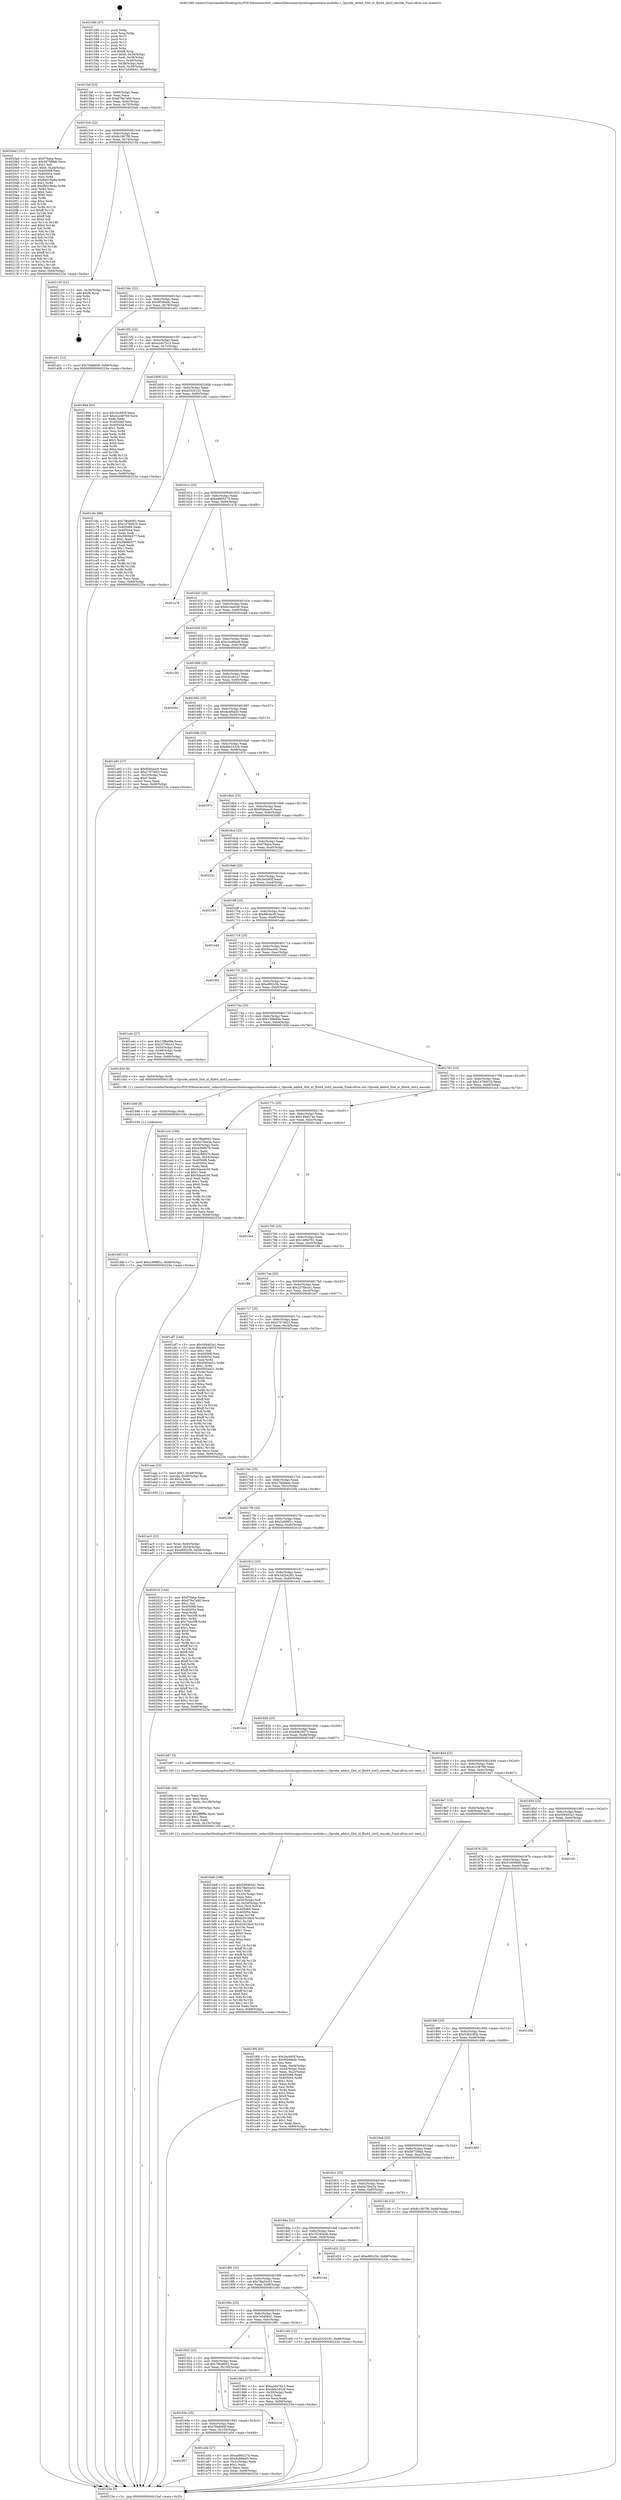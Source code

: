 digraph "0x401580" {
  label = "0x401580 (/mnt/c/Users/mathe/Desktop/tcc/POCII/binaries/extr_radare2librasmarchxtensagnuxtensa-modules.c_Opcode_addx4_Slot_xt_flix64_slot2_encode_Final-ollvm.out::main(0))"
  labelloc = "t"
  node[shape=record]

  Entry [label="",width=0.3,height=0.3,shape=circle,fillcolor=black,style=filled]
  "0x4015af" [label="{
     0x4015af [23]\l
     | [instrs]\l
     &nbsp;&nbsp;0x4015af \<+3\>: mov -0x68(%rbp),%eax\l
     &nbsp;&nbsp;0x4015b2 \<+2\>: mov %eax,%ecx\l
     &nbsp;&nbsp;0x4015b4 \<+6\>: sub $0x878a7a80,%ecx\l
     &nbsp;&nbsp;0x4015ba \<+3\>: mov %eax,-0x6c(%rbp)\l
     &nbsp;&nbsp;0x4015bd \<+3\>: mov %ecx,-0x70(%rbp)\l
     &nbsp;&nbsp;0x4015c0 \<+6\>: je 00000000004020ad \<main+0xb2d\>\l
  }"]
  "0x4020ad" [label="{
     0x4020ad [151]\l
     | [instrs]\l
     &nbsp;&nbsp;0x4020ad \<+5\>: mov $0xf79aba,%eax\l
     &nbsp;&nbsp;0x4020b2 \<+5\>: mov $0x5675f9ab,%ecx\l
     &nbsp;&nbsp;0x4020b7 \<+2\>: mov $0x1,%dl\l
     &nbsp;&nbsp;0x4020b9 \<+7\>: movl $0x0,-0x34(%rbp)\l
     &nbsp;&nbsp;0x4020c0 \<+7\>: mov 0x405068,%esi\l
     &nbsp;&nbsp;0x4020c7 \<+7\>: mov 0x405054,%edi\l
     &nbsp;&nbsp;0x4020ce \<+3\>: mov %esi,%r8d\l
     &nbsp;&nbsp;0x4020d1 \<+7\>: sub $0x6b019a4a,%r8d\l
     &nbsp;&nbsp;0x4020d8 \<+4\>: sub $0x1,%r8d\l
     &nbsp;&nbsp;0x4020dc \<+7\>: add $0x6b019a4a,%r8d\l
     &nbsp;&nbsp;0x4020e3 \<+4\>: imul %r8d,%esi\l
     &nbsp;&nbsp;0x4020e7 \<+3\>: and $0x1,%esi\l
     &nbsp;&nbsp;0x4020ea \<+3\>: cmp $0x0,%esi\l
     &nbsp;&nbsp;0x4020ed \<+4\>: sete %r9b\l
     &nbsp;&nbsp;0x4020f1 \<+3\>: cmp $0xa,%edi\l
     &nbsp;&nbsp;0x4020f4 \<+4\>: setl %r10b\l
     &nbsp;&nbsp;0x4020f8 \<+3\>: mov %r9b,%r11b\l
     &nbsp;&nbsp;0x4020fb \<+4\>: xor $0xff,%r11b\l
     &nbsp;&nbsp;0x4020ff \<+3\>: mov %r10b,%bl\l
     &nbsp;&nbsp;0x402102 \<+3\>: xor $0xff,%bl\l
     &nbsp;&nbsp;0x402105 \<+3\>: xor $0x0,%dl\l
     &nbsp;&nbsp;0x402108 \<+3\>: mov %r11b,%r14b\l
     &nbsp;&nbsp;0x40210b \<+4\>: and $0x0,%r14b\l
     &nbsp;&nbsp;0x40210f \<+3\>: and %dl,%r9b\l
     &nbsp;&nbsp;0x402112 \<+3\>: mov %bl,%r15b\l
     &nbsp;&nbsp;0x402115 \<+4\>: and $0x0,%r15b\l
     &nbsp;&nbsp;0x402119 \<+3\>: and %dl,%r10b\l
     &nbsp;&nbsp;0x40211c \<+3\>: or %r9b,%r14b\l
     &nbsp;&nbsp;0x40211f \<+3\>: or %r10b,%r15b\l
     &nbsp;&nbsp;0x402122 \<+3\>: xor %r15b,%r14b\l
     &nbsp;&nbsp;0x402125 \<+3\>: or %bl,%r11b\l
     &nbsp;&nbsp;0x402128 \<+4\>: xor $0xff,%r11b\l
     &nbsp;&nbsp;0x40212c \<+3\>: or $0x0,%dl\l
     &nbsp;&nbsp;0x40212f \<+3\>: and %dl,%r11b\l
     &nbsp;&nbsp;0x402132 \<+3\>: or %r11b,%r14b\l
     &nbsp;&nbsp;0x402135 \<+4\>: test $0x1,%r14b\l
     &nbsp;&nbsp;0x402139 \<+3\>: cmovne %ecx,%eax\l
     &nbsp;&nbsp;0x40213c \<+3\>: mov %eax,-0x68(%rbp)\l
     &nbsp;&nbsp;0x40213f \<+5\>: jmp 000000000040223a \<main+0xcba\>\l
  }"]
  "0x4015c6" [label="{
     0x4015c6 [22]\l
     | [instrs]\l
     &nbsp;&nbsp;0x4015c6 \<+5\>: jmp 00000000004015cb \<main+0x4b\>\l
     &nbsp;&nbsp;0x4015cb \<+3\>: mov -0x6c(%rbp),%eax\l
     &nbsp;&nbsp;0x4015ce \<+5\>: sub $0x8c1807f8,%eax\l
     &nbsp;&nbsp;0x4015d3 \<+3\>: mov %eax,-0x74(%rbp)\l
     &nbsp;&nbsp;0x4015d6 \<+6\>: je 0000000000402150 \<main+0xbd0\>\l
  }"]
  Exit [label="",width=0.3,height=0.3,shape=circle,fillcolor=black,style=filled,peripheries=2]
  "0x402150" [label="{
     0x402150 [21]\l
     | [instrs]\l
     &nbsp;&nbsp;0x402150 \<+3\>: mov -0x34(%rbp),%eax\l
     &nbsp;&nbsp;0x402153 \<+7\>: add $0xf8,%rsp\l
     &nbsp;&nbsp;0x40215a \<+1\>: pop %rbx\l
     &nbsp;&nbsp;0x40215b \<+2\>: pop %r12\l
     &nbsp;&nbsp;0x40215d \<+2\>: pop %r13\l
     &nbsp;&nbsp;0x40215f \<+2\>: pop %r14\l
     &nbsp;&nbsp;0x402161 \<+2\>: pop %r15\l
     &nbsp;&nbsp;0x402163 \<+1\>: pop %rbp\l
     &nbsp;&nbsp;0x402164 \<+1\>: ret\l
  }"]
  "0x4015dc" [label="{
     0x4015dc [22]\l
     | [instrs]\l
     &nbsp;&nbsp;0x4015dc \<+5\>: jmp 00000000004015e1 \<main+0x61\>\l
     &nbsp;&nbsp;0x4015e1 \<+3\>: mov -0x6c(%rbp),%eax\l
     &nbsp;&nbsp;0x4015e4 \<+5\>: sub $0x9f346edc,%eax\l
     &nbsp;&nbsp;0x4015e9 \<+3\>: mov %eax,-0x78(%rbp)\l
     &nbsp;&nbsp;0x4015ec \<+6\>: je 0000000000401a51 \<main+0x4d1\>\l
  }"]
  "0x401d4f" [label="{
     0x401d4f [12]\l
     | [instrs]\l
     &nbsp;&nbsp;0x401d4f \<+7\>: movl $0x2c698f1c,-0x68(%rbp)\l
     &nbsp;&nbsp;0x401d56 \<+5\>: jmp 000000000040223a \<main+0xcba\>\l
  }"]
  "0x401a51" [label="{
     0x401a51 [12]\l
     | [instrs]\l
     &nbsp;&nbsp;0x401a51 \<+7\>: movl $0x7fddb64f,-0x68(%rbp)\l
     &nbsp;&nbsp;0x401a58 \<+5\>: jmp 000000000040223a \<main+0xcba\>\l
  }"]
  "0x4015f2" [label="{
     0x4015f2 [22]\l
     | [instrs]\l
     &nbsp;&nbsp;0x4015f2 \<+5\>: jmp 00000000004015f7 \<main+0x77\>\l
     &nbsp;&nbsp;0x4015f7 \<+3\>: mov -0x6c(%rbp),%eax\l
     &nbsp;&nbsp;0x4015fa \<+5\>: sub $0xa2d47b13,%eax\l
     &nbsp;&nbsp;0x4015ff \<+3\>: mov %eax,-0x7c(%rbp)\l
     &nbsp;&nbsp;0x401602 \<+6\>: je 0000000000401994 \<main+0x414\>\l
  }"]
  "0x401d46" [label="{
     0x401d46 [9]\l
     | [instrs]\l
     &nbsp;&nbsp;0x401d46 \<+4\>: mov -0x50(%rbp),%rdi\l
     &nbsp;&nbsp;0x401d4a \<+5\>: call 0000000000401030 \<free@plt\>\l
     | [calls]\l
     &nbsp;&nbsp;0x401030 \{1\} (unknown)\l
  }"]
  "0x401994" [label="{
     0x401994 [83]\l
     | [instrs]\l
     &nbsp;&nbsp;0x401994 \<+5\>: mov $0x3ecb93f,%eax\l
     &nbsp;&nbsp;0x401999 \<+5\>: mov $0x4c238769,%ecx\l
     &nbsp;&nbsp;0x40199e \<+2\>: xor %edx,%edx\l
     &nbsp;&nbsp;0x4019a0 \<+7\>: mov 0x405068,%esi\l
     &nbsp;&nbsp;0x4019a7 \<+7\>: mov 0x405054,%edi\l
     &nbsp;&nbsp;0x4019ae \<+3\>: sub $0x1,%edx\l
     &nbsp;&nbsp;0x4019b1 \<+3\>: mov %esi,%r8d\l
     &nbsp;&nbsp;0x4019b4 \<+3\>: add %edx,%r8d\l
     &nbsp;&nbsp;0x4019b7 \<+4\>: imul %r8d,%esi\l
     &nbsp;&nbsp;0x4019bb \<+3\>: and $0x1,%esi\l
     &nbsp;&nbsp;0x4019be \<+3\>: cmp $0x0,%esi\l
     &nbsp;&nbsp;0x4019c1 \<+4\>: sete %r9b\l
     &nbsp;&nbsp;0x4019c5 \<+3\>: cmp $0xa,%edi\l
     &nbsp;&nbsp;0x4019c8 \<+4\>: setl %r10b\l
     &nbsp;&nbsp;0x4019cc \<+3\>: mov %r9b,%r11b\l
     &nbsp;&nbsp;0x4019cf \<+3\>: and %r10b,%r11b\l
     &nbsp;&nbsp;0x4019d2 \<+3\>: xor %r10b,%r9b\l
     &nbsp;&nbsp;0x4019d5 \<+3\>: or %r9b,%r11b\l
     &nbsp;&nbsp;0x4019d8 \<+4\>: test $0x1,%r11b\l
     &nbsp;&nbsp;0x4019dc \<+3\>: cmovne %ecx,%eax\l
     &nbsp;&nbsp;0x4019df \<+3\>: mov %eax,-0x68(%rbp)\l
     &nbsp;&nbsp;0x4019e2 \<+5\>: jmp 000000000040223a \<main+0xcba\>\l
  }"]
  "0x401608" [label="{
     0x401608 [22]\l
     | [instrs]\l
     &nbsp;&nbsp;0x401608 \<+5\>: jmp 000000000040160d \<main+0x8d\>\l
     &nbsp;&nbsp;0x40160d \<+3\>: mov -0x6c(%rbp),%eax\l
     &nbsp;&nbsp;0x401610 \<+5\>: sub $0xa53201d1,%eax\l
     &nbsp;&nbsp;0x401615 \<+3\>: mov %eax,-0x80(%rbp)\l
     &nbsp;&nbsp;0x401618 \<+6\>: je 0000000000401c6c \<main+0x6ec\>\l
  }"]
  "0x401bb8" [label="{
     0x401bb8 [168]\l
     | [instrs]\l
     &nbsp;&nbsp;0x401bb8 \<+5\>: mov $0x508463a1,%ecx\l
     &nbsp;&nbsp;0x401bbd \<+5\>: mov $0x78e03c53,%edx\l
     &nbsp;&nbsp;0x401bc2 \<+3\>: mov $0x1,%dil\l
     &nbsp;&nbsp;0x401bc5 \<+6\>: mov -0x10c(%rbp),%esi\l
     &nbsp;&nbsp;0x401bcb \<+3\>: imul %eax,%esi\l
     &nbsp;&nbsp;0x401bce \<+4\>: mov -0x50(%rbp),%r8\l
     &nbsp;&nbsp;0x401bd2 \<+4\>: movslq -0x54(%rbp),%r9\l
     &nbsp;&nbsp;0x401bd6 \<+4\>: mov %esi,(%r8,%r9,4)\l
     &nbsp;&nbsp;0x401bda \<+7\>: mov 0x405068,%eax\l
     &nbsp;&nbsp;0x401be1 \<+7\>: mov 0x405054,%esi\l
     &nbsp;&nbsp;0x401be8 \<+3\>: mov %eax,%r10d\l
     &nbsp;&nbsp;0x401beb \<+7\>: sub $0xb291fdc0,%r10d\l
     &nbsp;&nbsp;0x401bf2 \<+4\>: sub $0x1,%r10d\l
     &nbsp;&nbsp;0x401bf6 \<+7\>: add $0xb291fdc0,%r10d\l
     &nbsp;&nbsp;0x401bfd \<+4\>: imul %r10d,%eax\l
     &nbsp;&nbsp;0x401c01 \<+3\>: and $0x1,%eax\l
     &nbsp;&nbsp;0x401c04 \<+3\>: cmp $0x0,%eax\l
     &nbsp;&nbsp;0x401c07 \<+4\>: sete %r11b\l
     &nbsp;&nbsp;0x401c0b \<+3\>: cmp $0xa,%esi\l
     &nbsp;&nbsp;0x401c0e \<+3\>: setl %bl\l
     &nbsp;&nbsp;0x401c11 \<+3\>: mov %r11b,%r14b\l
     &nbsp;&nbsp;0x401c14 \<+4\>: xor $0xff,%r14b\l
     &nbsp;&nbsp;0x401c18 \<+3\>: mov %bl,%r15b\l
     &nbsp;&nbsp;0x401c1b \<+4\>: xor $0xff,%r15b\l
     &nbsp;&nbsp;0x401c1f \<+4\>: xor $0x0,%dil\l
     &nbsp;&nbsp;0x401c23 \<+3\>: mov %r14b,%r12b\l
     &nbsp;&nbsp;0x401c26 \<+4\>: and $0x0,%r12b\l
     &nbsp;&nbsp;0x401c2a \<+3\>: and %dil,%r11b\l
     &nbsp;&nbsp;0x401c2d \<+3\>: mov %r15b,%r13b\l
     &nbsp;&nbsp;0x401c30 \<+4\>: and $0x0,%r13b\l
     &nbsp;&nbsp;0x401c34 \<+3\>: and %dil,%bl\l
     &nbsp;&nbsp;0x401c37 \<+3\>: or %r11b,%r12b\l
     &nbsp;&nbsp;0x401c3a \<+3\>: or %bl,%r13b\l
     &nbsp;&nbsp;0x401c3d \<+3\>: xor %r13b,%r12b\l
     &nbsp;&nbsp;0x401c40 \<+3\>: or %r15b,%r14b\l
     &nbsp;&nbsp;0x401c43 \<+4\>: xor $0xff,%r14b\l
     &nbsp;&nbsp;0x401c47 \<+4\>: or $0x0,%dil\l
     &nbsp;&nbsp;0x401c4b \<+3\>: and %dil,%r14b\l
     &nbsp;&nbsp;0x401c4e \<+3\>: or %r14b,%r12b\l
     &nbsp;&nbsp;0x401c51 \<+4\>: test $0x1,%r12b\l
     &nbsp;&nbsp;0x401c55 \<+3\>: cmovne %edx,%ecx\l
     &nbsp;&nbsp;0x401c58 \<+3\>: mov %ecx,-0x68(%rbp)\l
     &nbsp;&nbsp;0x401c5b \<+5\>: jmp 000000000040223a \<main+0xcba\>\l
  }"]
  "0x401c6c" [label="{
     0x401c6c [88]\l
     | [instrs]\l
     &nbsp;&nbsp;0x401c6c \<+5\>: mov $0x7f8a8062,%eax\l
     &nbsp;&nbsp;0x401c71 \<+5\>: mov $0x1478001b,%ecx\l
     &nbsp;&nbsp;0x401c76 \<+7\>: mov 0x405068,%edx\l
     &nbsp;&nbsp;0x401c7d \<+7\>: mov 0x405054,%esi\l
     &nbsp;&nbsp;0x401c84 \<+2\>: mov %edx,%edi\l
     &nbsp;&nbsp;0x401c86 \<+6\>: sub $0x5906b577,%edi\l
     &nbsp;&nbsp;0x401c8c \<+3\>: sub $0x1,%edi\l
     &nbsp;&nbsp;0x401c8f \<+6\>: add $0x5906b577,%edi\l
     &nbsp;&nbsp;0x401c95 \<+3\>: imul %edi,%edx\l
     &nbsp;&nbsp;0x401c98 \<+3\>: and $0x1,%edx\l
     &nbsp;&nbsp;0x401c9b \<+3\>: cmp $0x0,%edx\l
     &nbsp;&nbsp;0x401c9e \<+4\>: sete %r8b\l
     &nbsp;&nbsp;0x401ca2 \<+3\>: cmp $0xa,%esi\l
     &nbsp;&nbsp;0x401ca5 \<+4\>: setl %r9b\l
     &nbsp;&nbsp;0x401ca9 \<+3\>: mov %r8b,%r10b\l
     &nbsp;&nbsp;0x401cac \<+3\>: and %r9b,%r10b\l
     &nbsp;&nbsp;0x401caf \<+3\>: xor %r9b,%r8b\l
     &nbsp;&nbsp;0x401cb2 \<+3\>: or %r8b,%r10b\l
     &nbsp;&nbsp;0x401cb5 \<+4\>: test $0x1,%r10b\l
     &nbsp;&nbsp;0x401cb9 \<+3\>: cmovne %ecx,%eax\l
     &nbsp;&nbsp;0x401cbc \<+3\>: mov %eax,-0x68(%rbp)\l
     &nbsp;&nbsp;0x401cbf \<+5\>: jmp 000000000040223a \<main+0xcba\>\l
  }"]
  "0x40161e" [label="{
     0x40161e [25]\l
     | [instrs]\l
     &nbsp;&nbsp;0x40161e \<+5\>: jmp 0000000000401623 \<main+0xa3\>\l
     &nbsp;&nbsp;0x401623 \<+3\>: mov -0x6c(%rbp),%eax\l
     &nbsp;&nbsp;0x401626 \<+5\>: sub $0xad90527d,%eax\l
     &nbsp;&nbsp;0x40162b \<+6\>: mov %eax,-0x84(%rbp)\l
     &nbsp;&nbsp;0x401631 \<+6\>: je 0000000000401a78 \<main+0x4f8\>\l
  }"]
  "0x401b8c" [label="{
     0x401b8c [44]\l
     | [instrs]\l
     &nbsp;&nbsp;0x401b8c \<+2\>: xor %ecx,%ecx\l
     &nbsp;&nbsp;0x401b8e \<+5\>: mov $0x2,%edx\l
     &nbsp;&nbsp;0x401b93 \<+6\>: mov %edx,-0x108(%rbp)\l
     &nbsp;&nbsp;0x401b99 \<+1\>: cltd\l
     &nbsp;&nbsp;0x401b9a \<+6\>: mov -0x108(%rbp),%esi\l
     &nbsp;&nbsp;0x401ba0 \<+2\>: idiv %esi\l
     &nbsp;&nbsp;0x401ba2 \<+6\>: imul $0xfffffffe,%edx,%edx\l
     &nbsp;&nbsp;0x401ba8 \<+3\>: sub $0x1,%ecx\l
     &nbsp;&nbsp;0x401bab \<+2\>: sub %ecx,%edx\l
     &nbsp;&nbsp;0x401bad \<+6\>: mov %edx,-0x10c(%rbp)\l
     &nbsp;&nbsp;0x401bb3 \<+5\>: call 0000000000401160 \<next_i\>\l
     | [calls]\l
     &nbsp;&nbsp;0x401160 \{1\} (/mnt/c/Users/mathe/Desktop/tcc/POCII/binaries/extr_radare2librasmarchxtensagnuxtensa-modules.c_Opcode_addx4_Slot_xt_flix64_slot2_encode_Final-ollvm.out::next_i)\l
  }"]
  "0x401a78" [label="{
     0x401a78\l
  }", style=dashed]
  "0x401637" [label="{
     0x401637 [25]\l
     | [instrs]\l
     &nbsp;&nbsp;0x401637 \<+5\>: jmp 000000000040163c \<main+0xbc\>\l
     &nbsp;&nbsp;0x40163c \<+3\>: mov -0x6c(%rbp),%eax\l
     &nbsp;&nbsp;0x40163f \<+5\>: sub $0xbc3ae646,%eax\l
     &nbsp;&nbsp;0x401644 \<+6\>: mov %eax,-0x88(%rbp)\l
     &nbsp;&nbsp;0x40164a \<+6\>: je 0000000000401eb6 \<main+0x936\>\l
  }"]
  "0x401ac5" [label="{
     0x401ac5 [23]\l
     | [instrs]\l
     &nbsp;&nbsp;0x401ac5 \<+4\>: mov %rax,-0x50(%rbp)\l
     &nbsp;&nbsp;0x401ac9 \<+7\>: movl $0x0,-0x54(%rbp)\l
     &nbsp;&nbsp;0x401ad0 \<+7\>: movl $0xe892c5b,-0x68(%rbp)\l
     &nbsp;&nbsp;0x401ad7 \<+5\>: jmp 000000000040223a \<main+0xcba\>\l
  }"]
  "0x401eb6" [label="{
     0x401eb6\l
  }", style=dashed]
  "0x401650" [label="{
     0x401650 [25]\l
     | [instrs]\l
     &nbsp;&nbsp;0x401650 \<+5\>: jmp 0000000000401655 \<main+0xd5\>\l
     &nbsp;&nbsp;0x401655 \<+3\>: mov -0x6c(%rbp),%eax\l
     &nbsp;&nbsp;0x401658 \<+5\>: sub $0xc2a48ea8,%eax\l
     &nbsp;&nbsp;0x40165d \<+6\>: mov %eax,-0x8c(%rbp)\l
     &nbsp;&nbsp;0x401663 \<+6\>: je 0000000000401df1 \<main+0x871\>\l
  }"]
  "0x401957" [label="{
     0x401957\l
  }", style=dashed]
  "0x401df1" [label="{
     0x401df1\l
  }", style=dashed]
  "0x401669" [label="{
     0x401669 [25]\l
     | [instrs]\l
     &nbsp;&nbsp;0x401669 \<+5\>: jmp 000000000040166e \<main+0xee\>\l
     &nbsp;&nbsp;0x40166e \<+3\>: mov -0x6c(%rbp),%eax\l
     &nbsp;&nbsp;0x401671 \<+5\>: sub $0xce1e61a7,%eax\l
     &nbsp;&nbsp;0x401676 \<+6\>: mov %eax,-0x90(%rbp)\l
     &nbsp;&nbsp;0x40167c \<+6\>: je 000000000040200c \<main+0xa8c\>\l
  }"]
  "0x401a5d" [label="{
     0x401a5d [27]\l
     | [instrs]\l
     &nbsp;&nbsp;0x401a5d \<+5\>: mov $0xad90527d,%eax\l
     &nbsp;&nbsp;0x401a62 \<+5\>: mov $0xdc48baf3,%ecx\l
     &nbsp;&nbsp;0x401a67 \<+3\>: mov -0x2c(%rbp),%edx\l
     &nbsp;&nbsp;0x401a6a \<+3\>: cmp $0x1,%edx\l
     &nbsp;&nbsp;0x401a6d \<+3\>: cmovl %ecx,%eax\l
     &nbsp;&nbsp;0x401a70 \<+3\>: mov %eax,-0x68(%rbp)\l
     &nbsp;&nbsp;0x401a73 \<+5\>: jmp 000000000040223a \<main+0xcba\>\l
  }"]
  "0x40200c" [label="{
     0x40200c\l
  }", style=dashed]
  "0x401682" [label="{
     0x401682 [25]\l
     | [instrs]\l
     &nbsp;&nbsp;0x401682 \<+5\>: jmp 0000000000401687 \<main+0x107\>\l
     &nbsp;&nbsp;0x401687 \<+3\>: mov -0x6c(%rbp),%eax\l
     &nbsp;&nbsp;0x40168a \<+5\>: sub $0xdc48baf3,%eax\l
     &nbsp;&nbsp;0x40168f \<+6\>: mov %eax,-0x94(%rbp)\l
     &nbsp;&nbsp;0x401695 \<+6\>: je 0000000000401a93 \<main+0x513\>\l
  }"]
  "0x40193e" [label="{
     0x40193e [25]\l
     | [instrs]\l
     &nbsp;&nbsp;0x40193e \<+5\>: jmp 0000000000401943 \<main+0x3c3\>\l
     &nbsp;&nbsp;0x401943 \<+3\>: mov -0x6c(%rbp),%eax\l
     &nbsp;&nbsp;0x401946 \<+5\>: sub $0x7fddb64f,%eax\l
     &nbsp;&nbsp;0x40194b \<+6\>: mov %eax,-0x104(%rbp)\l
     &nbsp;&nbsp;0x401951 \<+6\>: je 0000000000401a5d \<main+0x4dd\>\l
  }"]
  "0x401a93" [label="{
     0x401a93 [27]\l
     | [instrs]\l
     &nbsp;&nbsp;0x401a93 \<+5\>: mov $0xf04baec9,%eax\l
     &nbsp;&nbsp;0x401a98 \<+5\>: mov $0x27074f23,%ecx\l
     &nbsp;&nbsp;0x401a9d \<+3\>: mov -0x2c(%rbp),%edx\l
     &nbsp;&nbsp;0x401aa0 \<+3\>: cmp $0x0,%edx\l
     &nbsp;&nbsp;0x401aa3 \<+3\>: cmove %ecx,%eax\l
     &nbsp;&nbsp;0x401aa6 \<+3\>: mov %eax,-0x68(%rbp)\l
     &nbsp;&nbsp;0x401aa9 \<+5\>: jmp 000000000040223a \<main+0xcba\>\l
  }"]
  "0x40169b" [label="{
     0x40169b [25]\l
     | [instrs]\l
     &nbsp;&nbsp;0x40169b \<+5\>: jmp 00000000004016a0 \<main+0x120\>\l
     &nbsp;&nbsp;0x4016a0 \<+3\>: mov -0x6c(%rbp),%eax\l
     &nbsp;&nbsp;0x4016a3 \<+5\>: sub $0xdeb24328,%eax\l
     &nbsp;&nbsp;0x4016a8 \<+6\>: mov %eax,-0x98(%rbp)\l
     &nbsp;&nbsp;0x4016ae \<+6\>: je 000000000040197c \<main+0x3fc\>\l
  }"]
  "0x4021ce" [label="{
     0x4021ce\l
  }", style=dashed]
  "0x40197c" [label="{
     0x40197c\l
  }", style=dashed]
  "0x4016b4" [label="{
     0x4016b4 [25]\l
     | [instrs]\l
     &nbsp;&nbsp;0x4016b4 \<+5\>: jmp 00000000004016b9 \<main+0x139\>\l
     &nbsp;&nbsp;0x4016b9 \<+3\>: mov -0x6c(%rbp),%eax\l
     &nbsp;&nbsp;0x4016bc \<+5\>: sub $0xf04baec9,%eax\l
     &nbsp;&nbsp;0x4016c1 \<+6\>: mov %eax,-0x9c(%rbp)\l
     &nbsp;&nbsp;0x4016c7 \<+6\>: je 0000000000402000 \<main+0xa80\>\l
  }"]
  "0x4019f4" [label="{
     0x4019f4 [93]\l
     | [instrs]\l
     &nbsp;&nbsp;0x4019f4 \<+5\>: mov $0x3ecb93f,%ecx\l
     &nbsp;&nbsp;0x4019f9 \<+5\>: mov $0x9f346edc,%edx\l
     &nbsp;&nbsp;0x4019fe \<+2\>: xor %esi,%esi\l
     &nbsp;&nbsp;0x401a00 \<+3\>: mov %eax,-0x44(%rbp)\l
     &nbsp;&nbsp;0x401a03 \<+3\>: mov -0x44(%rbp),%eax\l
     &nbsp;&nbsp;0x401a06 \<+3\>: mov %eax,-0x2c(%rbp)\l
     &nbsp;&nbsp;0x401a09 \<+7\>: mov 0x405068,%eax\l
     &nbsp;&nbsp;0x401a10 \<+8\>: mov 0x405054,%r8d\l
     &nbsp;&nbsp;0x401a18 \<+3\>: sub $0x1,%esi\l
     &nbsp;&nbsp;0x401a1b \<+3\>: mov %eax,%r9d\l
     &nbsp;&nbsp;0x401a1e \<+3\>: add %esi,%r9d\l
     &nbsp;&nbsp;0x401a21 \<+4\>: imul %r9d,%eax\l
     &nbsp;&nbsp;0x401a25 \<+3\>: and $0x1,%eax\l
     &nbsp;&nbsp;0x401a28 \<+3\>: cmp $0x0,%eax\l
     &nbsp;&nbsp;0x401a2b \<+4\>: sete %r10b\l
     &nbsp;&nbsp;0x401a2f \<+4\>: cmp $0xa,%r8d\l
     &nbsp;&nbsp;0x401a33 \<+4\>: setl %r11b\l
     &nbsp;&nbsp;0x401a37 \<+3\>: mov %r10b,%bl\l
     &nbsp;&nbsp;0x401a3a \<+3\>: and %r11b,%bl\l
     &nbsp;&nbsp;0x401a3d \<+3\>: xor %r11b,%r10b\l
     &nbsp;&nbsp;0x401a40 \<+3\>: or %r10b,%bl\l
     &nbsp;&nbsp;0x401a43 \<+3\>: test $0x1,%bl\l
     &nbsp;&nbsp;0x401a46 \<+3\>: cmovne %edx,%ecx\l
     &nbsp;&nbsp;0x401a49 \<+3\>: mov %ecx,-0x68(%rbp)\l
     &nbsp;&nbsp;0x401a4c \<+5\>: jmp 000000000040223a \<main+0xcba\>\l
  }"]
  "0x402000" [label="{
     0x402000\l
  }", style=dashed]
  "0x4016cd" [label="{
     0x4016cd [25]\l
     | [instrs]\l
     &nbsp;&nbsp;0x4016cd \<+5\>: jmp 00000000004016d2 \<main+0x152\>\l
     &nbsp;&nbsp;0x4016d2 \<+3\>: mov -0x6c(%rbp),%eax\l
     &nbsp;&nbsp;0x4016d5 \<+5\>: sub $0xf79aba,%eax\l
     &nbsp;&nbsp;0x4016da \<+6\>: mov %eax,-0xa0(%rbp)\l
     &nbsp;&nbsp;0x4016e0 \<+6\>: je 000000000040222c \<main+0xcac\>\l
  }"]
  "0x401580" [label="{
     0x401580 [47]\l
     | [instrs]\l
     &nbsp;&nbsp;0x401580 \<+1\>: push %rbp\l
     &nbsp;&nbsp;0x401581 \<+3\>: mov %rsp,%rbp\l
     &nbsp;&nbsp;0x401584 \<+2\>: push %r15\l
     &nbsp;&nbsp;0x401586 \<+2\>: push %r14\l
     &nbsp;&nbsp;0x401588 \<+2\>: push %r13\l
     &nbsp;&nbsp;0x40158a \<+2\>: push %r12\l
     &nbsp;&nbsp;0x40158c \<+1\>: push %rbx\l
     &nbsp;&nbsp;0x40158d \<+7\>: sub $0xf8,%rsp\l
     &nbsp;&nbsp;0x401594 \<+7\>: movl $0x0,-0x34(%rbp)\l
     &nbsp;&nbsp;0x40159b \<+3\>: mov %edi,-0x38(%rbp)\l
     &nbsp;&nbsp;0x40159e \<+4\>: mov %rsi,-0x40(%rbp)\l
     &nbsp;&nbsp;0x4015a2 \<+3\>: mov -0x38(%rbp),%edi\l
     &nbsp;&nbsp;0x4015a5 \<+3\>: mov %edi,-0x30(%rbp)\l
     &nbsp;&nbsp;0x4015a8 \<+7\>: movl $0x7a5d0b41,-0x68(%rbp)\l
  }"]
  "0x40222c" [label="{
     0x40222c\l
  }", style=dashed]
  "0x4016e6" [label="{
     0x4016e6 [25]\l
     | [instrs]\l
     &nbsp;&nbsp;0x4016e6 \<+5\>: jmp 00000000004016eb \<main+0x16b\>\l
     &nbsp;&nbsp;0x4016eb \<+3\>: mov -0x6c(%rbp),%eax\l
     &nbsp;&nbsp;0x4016ee \<+5\>: sub $0x3ecb93f,%eax\l
     &nbsp;&nbsp;0x4016f3 \<+6\>: mov %eax,-0xa4(%rbp)\l
     &nbsp;&nbsp;0x4016f9 \<+6\>: je 0000000000402165 \<main+0xbe5\>\l
  }"]
  "0x40223a" [label="{
     0x40223a [5]\l
     | [instrs]\l
     &nbsp;&nbsp;0x40223a \<+5\>: jmp 00000000004015af \<main+0x2f\>\l
  }"]
  "0x402165" [label="{
     0x402165\l
  }", style=dashed]
  "0x4016ff" [label="{
     0x4016ff [25]\l
     | [instrs]\l
     &nbsp;&nbsp;0x4016ff \<+5\>: jmp 0000000000401704 \<main+0x184\>\l
     &nbsp;&nbsp;0x401704 \<+3\>: mov -0x6c(%rbp),%eax\l
     &nbsp;&nbsp;0x401707 \<+5\>: sub $0x88c4a38,%eax\l
     &nbsp;&nbsp;0x40170c \<+6\>: mov %eax,-0xa8(%rbp)\l
     &nbsp;&nbsp;0x401712 \<+6\>: je 0000000000401e49 \<main+0x8c9\>\l
  }"]
  "0x401925" [label="{
     0x401925 [25]\l
     | [instrs]\l
     &nbsp;&nbsp;0x401925 \<+5\>: jmp 000000000040192a \<main+0x3aa\>\l
     &nbsp;&nbsp;0x40192a \<+3\>: mov -0x6c(%rbp),%eax\l
     &nbsp;&nbsp;0x40192d \<+5\>: sub $0x7f8a8062,%eax\l
     &nbsp;&nbsp;0x401932 \<+6\>: mov %eax,-0x100(%rbp)\l
     &nbsp;&nbsp;0x401938 \<+6\>: je 00000000004021ce \<main+0xc4e\>\l
  }"]
  "0x401e49" [label="{
     0x401e49\l
  }", style=dashed]
  "0x401718" [label="{
     0x401718 [25]\l
     | [instrs]\l
     &nbsp;&nbsp;0x401718 \<+5\>: jmp 000000000040171d \<main+0x19d\>\l
     &nbsp;&nbsp;0x40171d \<+3\>: mov -0x6c(%rbp),%eax\l
     &nbsp;&nbsp;0x401720 \<+5\>: sub $0x94acd4c,%eax\l
     &nbsp;&nbsp;0x401725 \<+6\>: mov %eax,-0xac(%rbp)\l
     &nbsp;&nbsp;0x40172b \<+6\>: je 0000000000401f52 \<main+0x9d2\>\l
  }"]
  "0x401961" [label="{
     0x401961 [27]\l
     | [instrs]\l
     &nbsp;&nbsp;0x401961 \<+5\>: mov $0xa2d47b13,%eax\l
     &nbsp;&nbsp;0x401966 \<+5\>: mov $0xdeb24328,%ecx\l
     &nbsp;&nbsp;0x40196b \<+3\>: mov -0x30(%rbp),%edx\l
     &nbsp;&nbsp;0x40196e \<+3\>: cmp $0x2,%edx\l
     &nbsp;&nbsp;0x401971 \<+3\>: cmovne %ecx,%eax\l
     &nbsp;&nbsp;0x401974 \<+3\>: mov %eax,-0x68(%rbp)\l
     &nbsp;&nbsp;0x401977 \<+5\>: jmp 000000000040223a \<main+0xcba\>\l
  }"]
  "0x401f52" [label="{
     0x401f52\l
  }", style=dashed]
  "0x401731" [label="{
     0x401731 [25]\l
     | [instrs]\l
     &nbsp;&nbsp;0x401731 \<+5\>: jmp 0000000000401736 \<main+0x1b6\>\l
     &nbsp;&nbsp;0x401736 \<+3\>: mov -0x6c(%rbp),%eax\l
     &nbsp;&nbsp;0x401739 \<+5\>: sub $0xe892c5b,%eax\l
     &nbsp;&nbsp;0x40173e \<+6\>: mov %eax,-0xb0(%rbp)\l
     &nbsp;&nbsp;0x401744 \<+6\>: je 0000000000401adc \<main+0x55c\>\l
  }"]
  "0x40190c" [label="{
     0x40190c [25]\l
     | [instrs]\l
     &nbsp;&nbsp;0x40190c \<+5\>: jmp 0000000000401911 \<main+0x391\>\l
     &nbsp;&nbsp;0x401911 \<+3\>: mov -0x6c(%rbp),%eax\l
     &nbsp;&nbsp;0x401914 \<+5\>: sub $0x7a5d0b41,%eax\l
     &nbsp;&nbsp;0x401919 \<+6\>: mov %eax,-0xfc(%rbp)\l
     &nbsp;&nbsp;0x40191f \<+6\>: je 0000000000401961 \<main+0x3e1\>\l
  }"]
  "0x401adc" [label="{
     0x401adc [27]\l
     | [instrs]\l
     &nbsp;&nbsp;0x401adc \<+5\>: mov $0x13f8e68e,%eax\l
     &nbsp;&nbsp;0x401ae1 \<+5\>: mov $0x2376bc41,%ecx\l
     &nbsp;&nbsp;0x401ae6 \<+3\>: mov -0x54(%rbp),%edx\l
     &nbsp;&nbsp;0x401ae9 \<+3\>: cmp -0x48(%rbp),%edx\l
     &nbsp;&nbsp;0x401aec \<+3\>: cmovl %ecx,%eax\l
     &nbsp;&nbsp;0x401aef \<+3\>: mov %eax,-0x68(%rbp)\l
     &nbsp;&nbsp;0x401af2 \<+5\>: jmp 000000000040223a \<main+0xcba\>\l
  }"]
  "0x40174a" [label="{
     0x40174a [25]\l
     | [instrs]\l
     &nbsp;&nbsp;0x40174a \<+5\>: jmp 000000000040174f \<main+0x1cf\>\l
     &nbsp;&nbsp;0x40174f \<+3\>: mov -0x6c(%rbp),%eax\l
     &nbsp;&nbsp;0x401752 \<+5\>: sub $0x13f8e68e,%eax\l
     &nbsp;&nbsp;0x401757 \<+6\>: mov %eax,-0xb4(%rbp)\l
     &nbsp;&nbsp;0x40175d \<+6\>: je 0000000000401d3d \<main+0x7bd\>\l
  }"]
  "0x401c60" [label="{
     0x401c60 [12]\l
     | [instrs]\l
     &nbsp;&nbsp;0x401c60 \<+7\>: movl $0xa53201d1,-0x68(%rbp)\l
     &nbsp;&nbsp;0x401c67 \<+5\>: jmp 000000000040223a \<main+0xcba\>\l
  }"]
  "0x401d3d" [label="{
     0x401d3d [9]\l
     | [instrs]\l
     &nbsp;&nbsp;0x401d3d \<+4\>: mov -0x50(%rbp),%rdi\l
     &nbsp;&nbsp;0x401d41 \<+5\>: call 00000000004013f0 \<Opcode_addx4_Slot_xt_flix64_slot2_encode\>\l
     | [calls]\l
     &nbsp;&nbsp;0x4013f0 \{1\} (/mnt/c/Users/mathe/Desktop/tcc/POCII/binaries/extr_radare2librasmarchxtensagnuxtensa-modules.c_Opcode_addx4_Slot_xt_flix64_slot2_encode_Final-ollvm.out::Opcode_addx4_Slot_xt_flix64_slot2_encode)\l
  }"]
  "0x401763" [label="{
     0x401763 [25]\l
     | [instrs]\l
     &nbsp;&nbsp;0x401763 \<+5\>: jmp 0000000000401768 \<main+0x1e8\>\l
     &nbsp;&nbsp;0x401768 \<+3\>: mov -0x6c(%rbp),%eax\l
     &nbsp;&nbsp;0x40176b \<+5\>: sub $0x1478001b,%eax\l
     &nbsp;&nbsp;0x401770 \<+6\>: mov %eax,-0xb8(%rbp)\l
     &nbsp;&nbsp;0x401776 \<+6\>: je 0000000000401cc4 \<main+0x744\>\l
  }"]
  "0x4018f3" [label="{
     0x4018f3 [25]\l
     | [instrs]\l
     &nbsp;&nbsp;0x4018f3 \<+5\>: jmp 00000000004018f8 \<main+0x378\>\l
     &nbsp;&nbsp;0x4018f8 \<+3\>: mov -0x6c(%rbp),%eax\l
     &nbsp;&nbsp;0x4018fb \<+5\>: sub $0x78e03c53,%eax\l
     &nbsp;&nbsp;0x401900 \<+6\>: mov %eax,-0xf8(%rbp)\l
     &nbsp;&nbsp;0x401906 \<+6\>: je 0000000000401c60 \<main+0x6e0\>\l
  }"]
  "0x401cc4" [label="{
     0x401cc4 [109]\l
     | [instrs]\l
     &nbsp;&nbsp;0x401cc4 \<+5\>: mov $0x7f8a8062,%eax\l
     &nbsp;&nbsp;0x401cc9 \<+5\>: mov $0x6a70ee3a,%ecx\l
     &nbsp;&nbsp;0x401cce \<+3\>: mov -0x54(%rbp),%edx\l
     &nbsp;&nbsp;0x401cd1 \<+6\>: sub $0xdc8df47b,%edx\l
     &nbsp;&nbsp;0x401cd7 \<+3\>: add $0x1,%edx\l
     &nbsp;&nbsp;0x401cda \<+6\>: add $0xdc8df47b,%edx\l
     &nbsp;&nbsp;0x401ce0 \<+3\>: mov %edx,-0x54(%rbp)\l
     &nbsp;&nbsp;0x401ce3 \<+7\>: mov 0x405068,%edx\l
     &nbsp;&nbsp;0x401cea \<+7\>: mov 0x405054,%esi\l
     &nbsp;&nbsp;0x401cf1 \<+2\>: mov %edx,%edi\l
     &nbsp;&nbsp;0x401cf3 \<+6\>: sub $0x5daa4c59,%edi\l
     &nbsp;&nbsp;0x401cf9 \<+3\>: sub $0x1,%edi\l
     &nbsp;&nbsp;0x401cfc \<+6\>: add $0x5daa4c59,%edi\l
     &nbsp;&nbsp;0x401d02 \<+3\>: imul %edi,%edx\l
     &nbsp;&nbsp;0x401d05 \<+3\>: and $0x1,%edx\l
     &nbsp;&nbsp;0x401d08 \<+3\>: cmp $0x0,%edx\l
     &nbsp;&nbsp;0x401d0b \<+4\>: sete %r8b\l
     &nbsp;&nbsp;0x401d0f \<+3\>: cmp $0xa,%esi\l
     &nbsp;&nbsp;0x401d12 \<+4\>: setl %r9b\l
     &nbsp;&nbsp;0x401d16 \<+3\>: mov %r8b,%r10b\l
     &nbsp;&nbsp;0x401d19 \<+3\>: and %r9b,%r10b\l
     &nbsp;&nbsp;0x401d1c \<+3\>: xor %r9b,%r8b\l
     &nbsp;&nbsp;0x401d1f \<+3\>: or %r8b,%r10b\l
     &nbsp;&nbsp;0x401d22 \<+4\>: test $0x1,%r10b\l
     &nbsp;&nbsp;0x401d26 \<+3\>: cmovne %ecx,%eax\l
     &nbsp;&nbsp;0x401d29 \<+3\>: mov %eax,-0x68(%rbp)\l
     &nbsp;&nbsp;0x401d2c \<+5\>: jmp 000000000040223a \<main+0xcba\>\l
  }"]
  "0x40177c" [label="{
     0x40177c [25]\l
     | [instrs]\l
     &nbsp;&nbsp;0x40177c \<+5\>: jmp 0000000000401781 \<main+0x201\>\l
     &nbsp;&nbsp;0x401781 \<+3\>: mov -0x6c(%rbp),%eax\l
     &nbsp;&nbsp;0x401784 \<+5\>: sub $0x149a574e,%eax\l
     &nbsp;&nbsp;0x401789 \<+6\>: mov %eax,-0xbc(%rbp)\l
     &nbsp;&nbsp;0x40178f \<+6\>: je 0000000000401da4 \<main+0x824\>\l
  }"]
  "0x4021ed" [label="{
     0x4021ed\l
  }", style=dashed]
  "0x401da4" [label="{
     0x401da4\l
  }", style=dashed]
  "0x401795" [label="{
     0x401795 [25]\l
     | [instrs]\l
     &nbsp;&nbsp;0x401795 \<+5\>: jmp 000000000040179a \<main+0x21a\>\l
     &nbsp;&nbsp;0x40179a \<+3\>: mov -0x6c(%rbp),%eax\l
     &nbsp;&nbsp;0x40179d \<+5\>: sub $0x14f6d761,%eax\l
     &nbsp;&nbsp;0x4017a2 \<+6\>: mov %eax,-0xc0(%rbp)\l
     &nbsp;&nbsp;0x4017a8 \<+6\>: je 0000000000401ff4 \<main+0xa74\>\l
  }"]
  "0x4018da" [label="{
     0x4018da [25]\l
     | [instrs]\l
     &nbsp;&nbsp;0x4018da \<+5\>: jmp 00000000004018df \<main+0x35f\>\l
     &nbsp;&nbsp;0x4018df \<+3\>: mov -0x6c(%rbp),%eax\l
     &nbsp;&nbsp;0x4018e2 \<+5\>: sub $0x70245adb,%eax\l
     &nbsp;&nbsp;0x4018e7 \<+6\>: mov %eax,-0xf4(%rbp)\l
     &nbsp;&nbsp;0x4018ed \<+6\>: je 00000000004021ed \<main+0xc6d\>\l
  }"]
  "0x401ff4" [label="{
     0x401ff4\l
  }", style=dashed]
  "0x4017ae" [label="{
     0x4017ae [25]\l
     | [instrs]\l
     &nbsp;&nbsp;0x4017ae \<+5\>: jmp 00000000004017b3 \<main+0x233\>\l
     &nbsp;&nbsp;0x4017b3 \<+3\>: mov -0x6c(%rbp),%eax\l
     &nbsp;&nbsp;0x4017b6 \<+5\>: sub $0x2376bc41,%eax\l
     &nbsp;&nbsp;0x4017bb \<+6\>: mov %eax,-0xc4(%rbp)\l
     &nbsp;&nbsp;0x4017c1 \<+6\>: je 0000000000401af7 \<main+0x577\>\l
  }"]
  "0x401d31" [label="{
     0x401d31 [12]\l
     | [instrs]\l
     &nbsp;&nbsp;0x401d31 \<+7\>: movl $0xe892c5b,-0x68(%rbp)\l
     &nbsp;&nbsp;0x401d38 \<+5\>: jmp 000000000040223a \<main+0xcba\>\l
  }"]
  "0x401af7" [label="{
     0x401af7 [144]\l
     | [instrs]\l
     &nbsp;&nbsp;0x401af7 \<+5\>: mov $0x508463a1,%eax\l
     &nbsp;&nbsp;0x401afc \<+5\>: mov $0x40629073,%ecx\l
     &nbsp;&nbsp;0x401b01 \<+2\>: mov $0x1,%dl\l
     &nbsp;&nbsp;0x401b03 \<+7\>: mov 0x405068,%esi\l
     &nbsp;&nbsp;0x401b0a \<+7\>: mov 0x405054,%edi\l
     &nbsp;&nbsp;0x401b11 \<+3\>: mov %esi,%r8d\l
     &nbsp;&nbsp;0x401b14 \<+7\>: add $0x95f2e421,%r8d\l
     &nbsp;&nbsp;0x401b1b \<+4\>: sub $0x1,%r8d\l
     &nbsp;&nbsp;0x401b1f \<+7\>: sub $0x95f2e421,%r8d\l
     &nbsp;&nbsp;0x401b26 \<+4\>: imul %r8d,%esi\l
     &nbsp;&nbsp;0x401b2a \<+3\>: and $0x1,%esi\l
     &nbsp;&nbsp;0x401b2d \<+3\>: cmp $0x0,%esi\l
     &nbsp;&nbsp;0x401b30 \<+4\>: sete %r9b\l
     &nbsp;&nbsp;0x401b34 \<+3\>: cmp $0xa,%edi\l
     &nbsp;&nbsp;0x401b37 \<+4\>: setl %r10b\l
     &nbsp;&nbsp;0x401b3b \<+3\>: mov %r9b,%r11b\l
     &nbsp;&nbsp;0x401b3e \<+4\>: xor $0xff,%r11b\l
     &nbsp;&nbsp;0x401b42 \<+3\>: mov %r10b,%bl\l
     &nbsp;&nbsp;0x401b45 \<+3\>: xor $0xff,%bl\l
     &nbsp;&nbsp;0x401b48 \<+3\>: xor $0x1,%dl\l
     &nbsp;&nbsp;0x401b4b \<+3\>: mov %r11b,%r14b\l
     &nbsp;&nbsp;0x401b4e \<+4\>: and $0xff,%r14b\l
     &nbsp;&nbsp;0x401b52 \<+3\>: and %dl,%r9b\l
     &nbsp;&nbsp;0x401b55 \<+3\>: mov %bl,%r15b\l
     &nbsp;&nbsp;0x401b58 \<+4\>: and $0xff,%r15b\l
     &nbsp;&nbsp;0x401b5c \<+3\>: and %dl,%r10b\l
     &nbsp;&nbsp;0x401b5f \<+3\>: or %r9b,%r14b\l
     &nbsp;&nbsp;0x401b62 \<+3\>: or %r10b,%r15b\l
     &nbsp;&nbsp;0x401b65 \<+3\>: xor %r15b,%r14b\l
     &nbsp;&nbsp;0x401b68 \<+3\>: or %bl,%r11b\l
     &nbsp;&nbsp;0x401b6b \<+4\>: xor $0xff,%r11b\l
     &nbsp;&nbsp;0x401b6f \<+3\>: or $0x1,%dl\l
     &nbsp;&nbsp;0x401b72 \<+3\>: and %dl,%r11b\l
     &nbsp;&nbsp;0x401b75 \<+3\>: or %r11b,%r14b\l
     &nbsp;&nbsp;0x401b78 \<+4\>: test $0x1,%r14b\l
     &nbsp;&nbsp;0x401b7c \<+3\>: cmovne %ecx,%eax\l
     &nbsp;&nbsp;0x401b7f \<+3\>: mov %eax,-0x68(%rbp)\l
     &nbsp;&nbsp;0x401b82 \<+5\>: jmp 000000000040223a \<main+0xcba\>\l
  }"]
  "0x4017c7" [label="{
     0x4017c7 [25]\l
     | [instrs]\l
     &nbsp;&nbsp;0x4017c7 \<+5\>: jmp 00000000004017cc \<main+0x24c\>\l
     &nbsp;&nbsp;0x4017cc \<+3\>: mov -0x6c(%rbp),%eax\l
     &nbsp;&nbsp;0x4017cf \<+5\>: sub $0x27074f23,%eax\l
     &nbsp;&nbsp;0x4017d4 \<+6\>: mov %eax,-0xc8(%rbp)\l
     &nbsp;&nbsp;0x4017da \<+6\>: je 0000000000401aae \<main+0x52e\>\l
  }"]
  "0x4018c1" [label="{
     0x4018c1 [25]\l
     | [instrs]\l
     &nbsp;&nbsp;0x4018c1 \<+5\>: jmp 00000000004018c6 \<main+0x346\>\l
     &nbsp;&nbsp;0x4018c6 \<+3\>: mov -0x6c(%rbp),%eax\l
     &nbsp;&nbsp;0x4018c9 \<+5\>: sub $0x6a70ee3a,%eax\l
     &nbsp;&nbsp;0x4018ce \<+6\>: mov %eax,-0xf0(%rbp)\l
     &nbsp;&nbsp;0x4018d4 \<+6\>: je 0000000000401d31 \<main+0x7b1\>\l
  }"]
  "0x401aae" [label="{
     0x401aae [23]\l
     | [instrs]\l
     &nbsp;&nbsp;0x401aae \<+7\>: movl $0x1,-0x48(%rbp)\l
     &nbsp;&nbsp;0x401ab5 \<+4\>: movslq -0x48(%rbp),%rax\l
     &nbsp;&nbsp;0x401ab9 \<+4\>: shl $0x2,%rax\l
     &nbsp;&nbsp;0x401abd \<+3\>: mov %rax,%rdi\l
     &nbsp;&nbsp;0x401ac0 \<+5\>: call 0000000000401050 \<malloc@plt\>\l
     | [calls]\l
     &nbsp;&nbsp;0x401050 \{1\} (unknown)\l
  }"]
  "0x4017e0" [label="{
     0x4017e0 [25]\l
     | [instrs]\l
     &nbsp;&nbsp;0x4017e0 \<+5\>: jmp 00000000004017e5 \<main+0x265\>\l
     &nbsp;&nbsp;0x4017e5 \<+3\>: mov -0x6c(%rbp),%eax\l
     &nbsp;&nbsp;0x4017e8 \<+5\>: sub $0x274b6eee,%eax\l
     &nbsp;&nbsp;0x4017ed \<+6\>: mov %eax,-0xcc(%rbp)\l
     &nbsp;&nbsp;0x4017f3 \<+6\>: je 000000000040220e \<main+0xc8e\>\l
  }"]
  "0x402144" [label="{
     0x402144 [12]\l
     | [instrs]\l
     &nbsp;&nbsp;0x402144 \<+7\>: movl $0x8c1807f8,-0x68(%rbp)\l
     &nbsp;&nbsp;0x40214b \<+5\>: jmp 000000000040223a \<main+0xcba\>\l
  }"]
  "0x40220e" [label="{
     0x40220e\l
  }", style=dashed]
  "0x4017f9" [label="{
     0x4017f9 [25]\l
     | [instrs]\l
     &nbsp;&nbsp;0x4017f9 \<+5\>: jmp 00000000004017fe \<main+0x27e\>\l
     &nbsp;&nbsp;0x4017fe \<+3\>: mov -0x6c(%rbp),%eax\l
     &nbsp;&nbsp;0x401801 \<+5\>: sub $0x2c698f1c,%eax\l
     &nbsp;&nbsp;0x401806 \<+6\>: mov %eax,-0xd0(%rbp)\l
     &nbsp;&nbsp;0x40180c \<+6\>: je 000000000040201d \<main+0xa9d\>\l
  }"]
  "0x4018a8" [label="{
     0x4018a8 [25]\l
     | [instrs]\l
     &nbsp;&nbsp;0x4018a8 \<+5\>: jmp 00000000004018ad \<main+0x32d\>\l
     &nbsp;&nbsp;0x4018ad \<+3\>: mov -0x6c(%rbp),%eax\l
     &nbsp;&nbsp;0x4018b0 \<+5\>: sub $0x5675f9ab,%eax\l
     &nbsp;&nbsp;0x4018b5 \<+6\>: mov %eax,-0xec(%rbp)\l
     &nbsp;&nbsp;0x4018bb \<+6\>: je 0000000000402144 \<main+0xbc4\>\l
  }"]
  "0x40201d" [label="{
     0x40201d [144]\l
     | [instrs]\l
     &nbsp;&nbsp;0x40201d \<+5\>: mov $0xf79aba,%eax\l
     &nbsp;&nbsp;0x402022 \<+5\>: mov $0x878a7a80,%ecx\l
     &nbsp;&nbsp;0x402027 \<+2\>: mov $0x1,%dl\l
     &nbsp;&nbsp;0x402029 \<+7\>: mov 0x405068,%esi\l
     &nbsp;&nbsp;0x402030 \<+7\>: mov 0x405054,%edi\l
     &nbsp;&nbsp;0x402037 \<+3\>: mov %esi,%r8d\l
     &nbsp;&nbsp;0x40203a \<+7\>: add $0x70ec5f9,%r8d\l
     &nbsp;&nbsp;0x402041 \<+4\>: sub $0x1,%r8d\l
     &nbsp;&nbsp;0x402045 \<+7\>: sub $0x70ec5f9,%r8d\l
     &nbsp;&nbsp;0x40204c \<+4\>: imul %r8d,%esi\l
     &nbsp;&nbsp;0x402050 \<+3\>: and $0x1,%esi\l
     &nbsp;&nbsp;0x402053 \<+3\>: cmp $0x0,%esi\l
     &nbsp;&nbsp;0x402056 \<+4\>: sete %r9b\l
     &nbsp;&nbsp;0x40205a \<+3\>: cmp $0xa,%edi\l
     &nbsp;&nbsp;0x40205d \<+4\>: setl %r10b\l
     &nbsp;&nbsp;0x402061 \<+3\>: mov %r9b,%r11b\l
     &nbsp;&nbsp;0x402064 \<+4\>: xor $0xff,%r11b\l
     &nbsp;&nbsp;0x402068 \<+3\>: mov %r10b,%bl\l
     &nbsp;&nbsp;0x40206b \<+3\>: xor $0xff,%bl\l
     &nbsp;&nbsp;0x40206e \<+3\>: xor $0x1,%dl\l
     &nbsp;&nbsp;0x402071 \<+3\>: mov %r11b,%r14b\l
     &nbsp;&nbsp;0x402074 \<+4\>: and $0xff,%r14b\l
     &nbsp;&nbsp;0x402078 \<+3\>: and %dl,%r9b\l
     &nbsp;&nbsp;0x40207b \<+3\>: mov %bl,%r15b\l
     &nbsp;&nbsp;0x40207e \<+4\>: and $0xff,%r15b\l
     &nbsp;&nbsp;0x402082 \<+3\>: and %dl,%r10b\l
     &nbsp;&nbsp;0x402085 \<+3\>: or %r9b,%r14b\l
     &nbsp;&nbsp;0x402088 \<+3\>: or %r10b,%r15b\l
     &nbsp;&nbsp;0x40208b \<+3\>: xor %r15b,%r14b\l
     &nbsp;&nbsp;0x40208e \<+3\>: or %bl,%r11b\l
     &nbsp;&nbsp;0x402091 \<+4\>: xor $0xff,%r11b\l
     &nbsp;&nbsp;0x402095 \<+3\>: or $0x1,%dl\l
     &nbsp;&nbsp;0x402098 \<+3\>: and %dl,%r11b\l
     &nbsp;&nbsp;0x40209b \<+3\>: or %r11b,%r14b\l
     &nbsp;&nbsp;0x40209e \<+4\>: test $0x1,%r14b\l
     &nbsp;&nbsp;0x4020a2 \<+3\>: cmovne %ecx,%eax\l
     &nbsp;&nbsp;0x4020a5 \<+3\>: mov %eax,-0x68(%rbp)\l
     &nbsp;&nbsp;0x4020a8 \<+5\>: jmp 000000000040223a \<main+0xcba\>\l
  }"]
  "0x401812" [label="{
     0x401812 [25]\l
     | [instrs]\l
     &nbsp;&nbsp;0x401812 \<+5\>: jmp 0000000000401817 \<main+0x297\>\l
     &nbsp;&nbsp;0x401817 \<+3\>: mov -0x6c(%rbp),%eax\l
     &nbsp;&nbsp;0x40181a \<+5\>: sub $0x3d2b4281,%eax\l
     &nbsp;&nbsp;0x40181f \<+6\>: mov %eax,-0xd4(%rbp)\l
     &nbsp;&nbsp;0x401825 \<+6\>: je 0000000000401ec2 \<main+0x942\>\l
  }"]
  "0x401d89" [label="{
     0x401d89\l
  }", style=dashed]
  "0x401ec2" [label="{
     0x401ec2\l
  }", style=dashed]
  "0x40182b" [label="{
     0x40182b [25]\l
     | [instrs]\l
     &nbsp;&nbsp;0x40182b \<+5\>: jmp 0000000000401830 \<main+0x2b0\>\l
     &nbsp;&nbsp;0x401830 \<+3\>: mov -0x6c(%rbp),%eax\l
     &nbsp;&nbsp;0x401833 \<+5\>: sub $0x40629073,%eax\l
     &nbsp;&nbsp;0x401838 \<+6\>: mov %eax,-0xd8(%rbp)\l
     &nbsp;&nbsp;0x40183e \<+6\>: je 0000000000401b87 \<main+0x607\>\l
  }"]
  "0x40188f" [label="{
     0x40188f [25]\l
     | [instrs]\l
     &nbsp;&nbsp;0x40188f \<+5\>: jmp 0000000000401894 \<main+0x314\>\l
     &nbsp;&nbsp;0x401894 \<+3\>: mov -0x6c(%rbp),%eax\l
     &nbsp;&nbsp;0x401897 \<+5\>: sub $0x5383c83b,%eax\l
     &nbsp;&nbsp;0x40189c \<+6\>: mov %eax,-0xe8(%rbp)\l
     &nbsp;&nbsp;0x4018a2 \<+6\>: je 0000000000401d89 \<main+0x809\>\l
  }"]
  "0x401b87" [label="{
     0x401b87 [5]\l
     | [instrs]\l
     &nbsp;&nbsp;0x401b87 \<+5\>: call 0000000000401160 \<next_i\>\l
     | [calls]\l
     &nbsp;&nbsp;0x401160 \{1\} (/mnt/c/Users/mathe/Desktop/tcc/POCII/binaries/extr_radare2librasmarchxtensagnuxtensa-modules.c_Opcode_addx4_Slot_xt_flix64_slot2_encode_Final-ollvm.out::next_i)\l
  }"]
  "0x401844" [label="{
     0x401844 [25]\l
     | [instrs]\l
     &nbsp;&nbsp;0x401844 \<+5\>: jmp 0000000000401849 \<main+0x2c9\>\l
     &nbsp;&nbsp;0x401849 \<+3\>: mov -0x6c(%rbp),%eax\l
     &nbsp;&nbsp;0x40184c \<+5\>: sub $0x4c238769,%eax\l
     &nbsp;&nbsp;0x401851 \<+6\>: mov %eax,-0xdc(%rbp)\l
     &nbsp;&nbsp;0x401857 \<+6\>: je 00000000004019e7 \<main+0x467\>\l
  }"]
  "0x401d5b" [label="{
     0x401d5b\l
  }", style=dashed]
  "0x4019e7" [label="{
     0x4019e7 [13]\l
     | [instrs]\l
     &nbsp;&nbsp;0x4019e7 \<+4\>: mov -0x40(%rbp),%rax\l
     &nbsp;&nbsp;0x4019eb \<+4\>: mov 0x8(%rax),%rdi\l
     &nbsp;&nbsp;0x4019ef \<+5\>: call 0000000000401060 \<atoi@plt\>\l
     | [calls]\l
     &nbsp;&nbsp;0x401060 \{1\} (unknown)\l
  }"]
  "0x40185d" [label="{
     0x40185d [25]\l
     | [instrs]\l
     &nbsp;&nbsp;0x40185d \<+5\>: jmp 0000000000401862 \<main+0x2e2\>\l
     &nbsp;&nbsp;0x401862 \<+3\>: mov -0x6c(%rbp),%eax\l
     &nbsp;&nbsp;0x401865 \<+5\>: sub $0x508463a1,%eax\l
     &nbsp;&nbsp;0x40186a \<+6\>: mov %eax,-0xe0(%rbp)\l
     &nbsp;&nbsp;0x401870 \<+6\>: je 0000000000402181 \<main+0xc01\>\l
  }"]
  "0x401876" [label="{
     0x401876 [25]\l
     | [instrs]\l
     &nbsp;&nbsp;0x401876 \<+5\>: jmp 000000000040187b \<main+0x2fb\>\l
     &nbsp;&nbsp;0x40187b \<+3\>: mov -0x6c(%rbp),%eax\l
     &nbsp;&nbsp;0x40187e \<+5\>: sub $0x516009d6,%eax\l
     &nbsp;&nbsp;0x401883 \<+6\>: mov %eax,-0xe4(%rbp)\l
     &nbsp;&nbsp;0x401889 \<+6\>: je 0000000000401d5b \<main+0x7db\>\l
  }"]
  "0x402181" [label="{
     0x402181\l
  }", style=dashed]
  Entry -> "0x401580" [label=" 1"]
  "0x4015af" -> "0x4020ad" [label=" 1"]
  "0x4015af" -> "0x4015c6" [label=" 19"]
  "0x402150" -> Exit [label=" 1"]
  "0x4015c6" -> "0x402150" [label=" 1"]
  "0x4015c6" -> "0x4015dc" [label=" 18"]
  "0x402144" -> "0x40223a" [label=" 1"]
  "0x4015dc" -> "0x401a51" [label=" 1"]
  "0x4015dc" -> "0x4015f2" [label=" 17"]
  "0x4020ad" -> "0x40223a" [label=" 1"]
  "0x4015f2" -> "0x401994" [label=" 1"]
  "0x4015f2" -> "0x401608" [label=" 16"]
  "0x40201d" -> "0x40223a" [label=" 1"]
  "0x401608" -> "0x401c6c" [label=" 1"]
  "0x401608" -> "0x40161e" [label=" 15"]
  "0x401d4f" -> "0x40223a" [label=" 1"]
  "0x40161e" -> "0x401a78" [label=" 0"]
  "0x40161e" -> "0x401637" [label=" 15"]
  "0x401d46" -> "0x401d4f" [label=" 1"]
  "0x401637" -> "0x401eb6" [label=" 0"]
  "0x401637" -> "0x401650" [label=" 15"]
  "0x401d3d" -> "0x401d46" [label=" 1"]
  "0x401650" -> "0x401df1" [label=" 0"]
  "0x401650" -> "0x401669" [label=" 15"]
  "0x401d31" -> "0x40223a" [label=" 1"]
  "0x401669" -> "0x40200c" [label=" 0"]
  "0x401669" -> "0x401682" [label=" 15"]
  "0x401cc4" -> "0x40223a" [label=" 1"]
  "0x401682" -> "0x401a93" [label=" 1"]
  "0x401682" -> "0x40169b" [label=" 14"]
  "0x401c60" -> "0x40223a" [label=" 1"]
  "0x40169b" -> "0x40197c" [label=" 0"]
  "0x40169b" -> "0x4016b4" [label=" 14"]
  "0x401bb8" -> "0x40223a" [label=" 1"]
  "0x4016b4" -> "0x402000" [label=" 0"]
  "0x4016b4" -> "0x4016cd" [label=" 14"]
  "0x401b87" -> "0x401b8c" [label=" 1"]
  "0x4016cd" -> "0x40222c" [label=" 0"]
  "0x4016cd" -> "0x4016e6" [label=" 14"]
  "0x401af7" -> "0x40223a" [label=" 1"]
  "0x4016e6" -> "0x402165" [label=" 0"]
  "0x4016e6" -> "0x4016ff" [label=" 14"]
  "0x401adc" -> "0x40223a" [label=" 2"]
  "0x4016ff" -> "0x401e49" [label=" 0"]
  "0x4016ff" -> "0x401718" [label=" 14"]
  "0x401ac5" -> "0x40223a" [label=" 1"]
  "0x401718" -> "0x401f52" [label=" 0"]
  "0x401718" -> "0x401731" [label=" 14"]
  "0x401aae" -> "0x401ac5" [label=" 1"]
  "0x401731" -> "0x401adc" [label=" 2"]
  "0x401731" -> "0x40174a" [label=" 12"]
  "0x401a5d" -> "0x40223a" [label=" 1"]
  "0x40174a" -> "0x401d3d" [label=" 1"]
  "0x40174a" -> "0x401763" [label=" 11"]
  "0x40193e" -> "0x401957" [label=" 0"]
  "0x401763" -> "0x401cc4" [label=" 1"]
  "0x401763" -> "0x40177c" [label=" 10"]
  "0x401c6c" -> "0x40223a" [label=" 1"]
  "0x40177c" -> "0x401da4" [label=" 0"]
  "0x40177c" -> "0x401795" [label=" 10"]
  "0x401925" -> "0x40193e" [label=" 1"]
  "0x401795" -> "0x401ff4" [label=" 0"]
  "0x401795" -> "0x4017ae" [label=" 10"]
  "0x401b8c" -> "0x401bb8" [label=" 1"]
  "0x4017ae" -> "0x401af7" [label=" 1"]
  "0x4017ae" -> "0x4017c7" [label=" 9"]
  "0x401a51" -> "0x40223a" [label=" 1"]
  "0x4017c7" -> "0x401aae" [label=" 1"]
  "0x4017c7" -> "0x4017e0" [label=" 8"]
  "0x4019e7" -> "0x4019f4" [label=" 1"]
  "0x4017e0" -> "0x40220e" [label=" 0"]
  "0x4017e0" -> "0x4017f9" [label=" 8"]
  "0x401994" -> "0x40223a" [label=" 1"]
  "0x4017f9" -> "0x40201d" [label=" 1"]
  "0x4017f9" -> "0x401812" [label=" 7"]
  "0x401580" -> "0x4015af" [label=" 1"]
  "0x401812" -> "0x401ec2" [label=" 0"]
  "0x401812" -> "0x40182b" [label=" 7"]
  "0x401961" -> "0x40223a" [label=" 1"]
  "0x40182b" -> "0x401b87" [label=" 1"]
  "0x40182b" -> "0x401844" [label=" 6"]
  "0x40190c" -> "0x401961" [label=" 1"]
  "0x401844" -> "0x4019e7" [label=" 1"]
  "0x401844" -> "0x40185d" [label=" 5"]
  "0x401a93" -> "0x40223a" [label=" 1"]
  "0x40185d" -> "0x402181" [label=" 0"]
  "0x40185d" -> "0x401876" [label=" 5"]
  "0x4018f3" -> "0x40190c" [label=" 2"]
  "0x401876" -> "0x401d5b" [label=" 0"]
  "0x401876" -> "0x40188f" [label=" 5"]
  "0x40190c" -> "0x401925" [label=" 1"]
  "0x40188f" -> "0x401d89" [label=" 0"]
  "0x40188f" -> "0x4018a8" [label=" 5"]
  "0x40223a" -> "0x4015af" [label=" 19"]
  "0x4018a8" -> "0x402144" [label=" 1"]
  "0x4018a8" -> "0x4018c1" [label=" 4"]
  "0x4019f4" -> "0x40223a" [label=" 1"]
  "0x4018c1" -> "0x401d31" [label=" 1"]
  "0x4018c1" -> "0x4018da" [label=" 3"]
  "0x401925" -> "0x4021ce" [label=" 0"]
  "0x4018da" -> "0x4021ed" [label=" 0"]
  "0x4018da" -> "0x4018f3" [label=" 3"]
  "0x40193e" -> "0x401a5d" [label=" 1"]
  "0x4018f3" -> "0x401c60" [label=" 1"]
}
